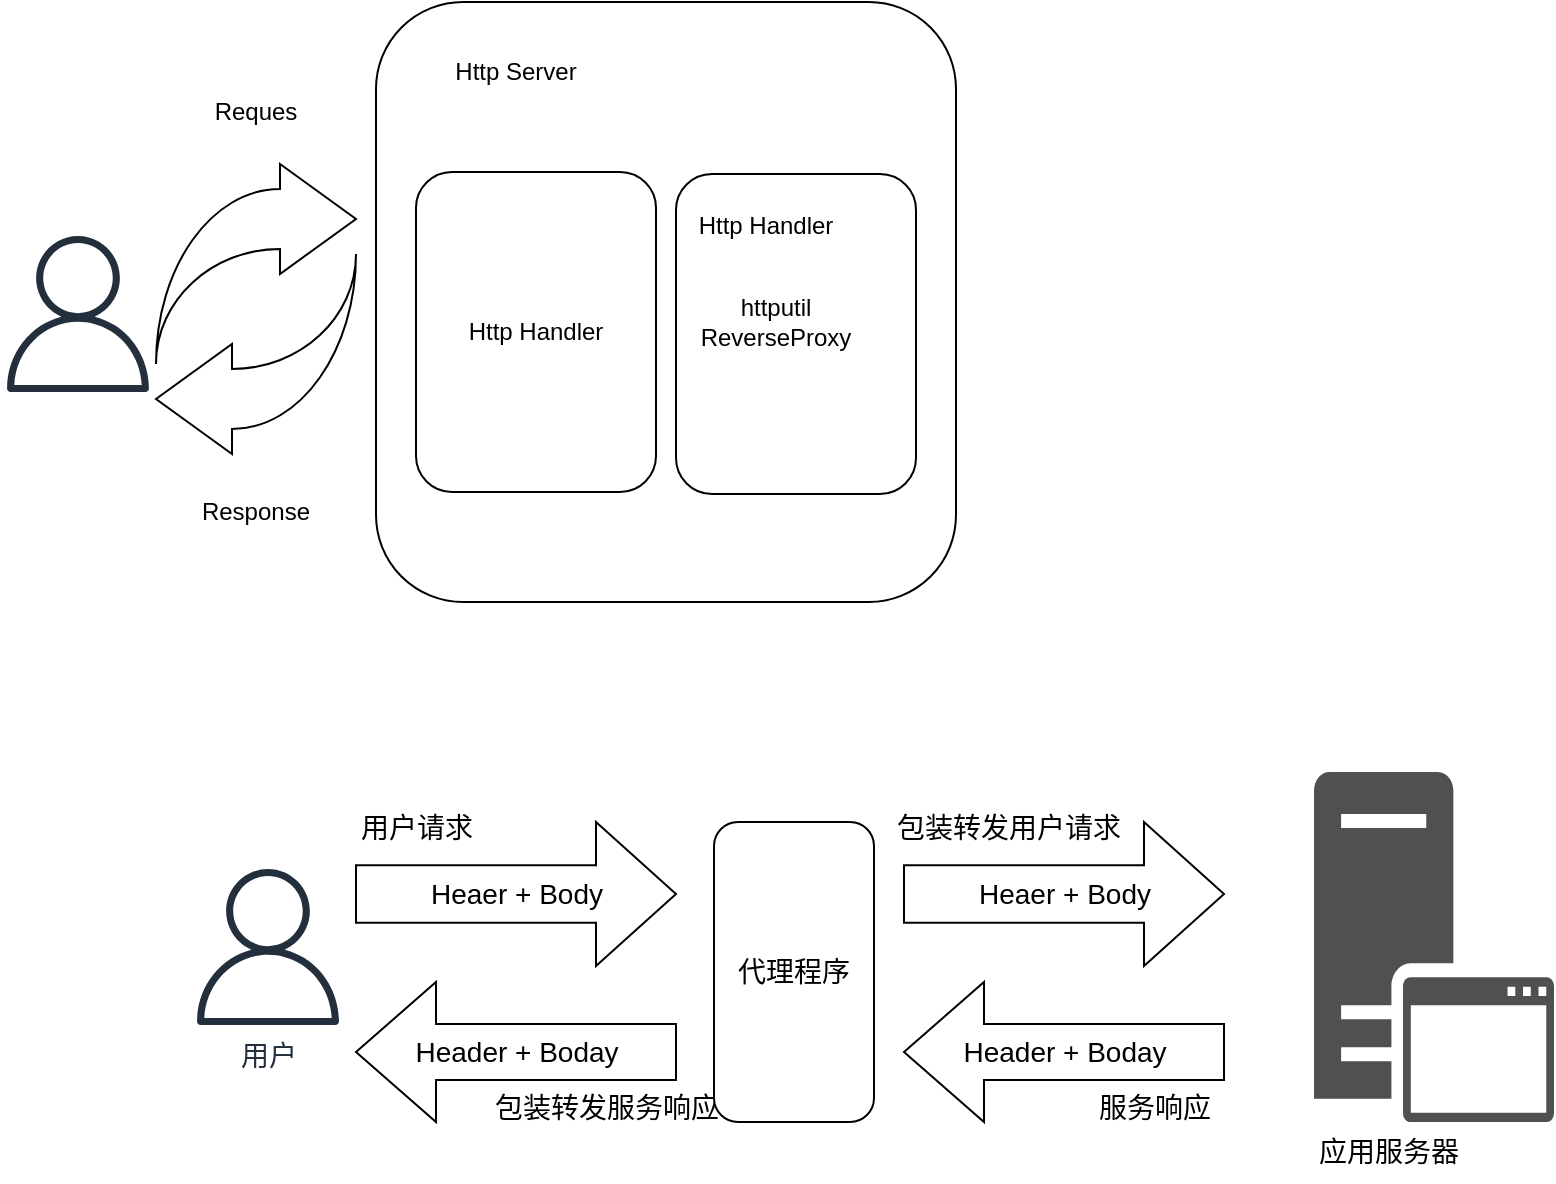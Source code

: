 <mxfile version="22.1.7" type="device">
  <diagram name="第 1 页" id="1_k720aexj-BbP2dHmaf">
    <mxGraphModel dx="1050" dy="557" grid="1" gridSize="10" guides="1" tooltips="1" connect="1" arrows="1" fold="1" page="1" pageScale="1" pageWidth="827" pageHeight="1169" math="0" shadow="0">
      <root>
        <mxCell id="0" />
        <mxCell id="1" parent="0" />
        <mxCell id="xFw1VyBUbrsHoaSPyLuQ-2" value="" style="rounded=1;whiteSpace=wrap;html=1;" vertex="1" parent="1">
          <mxGeometry x="250" y="80" width="290" height="300" as="geometry" />
        </mxCell>
        <mxCell id="xFw1VyBUbrsHoaSPyLuQ-3" value="Http Server" style="text;html=1;strokeColor=none;fillColor=none;align=center;verticalAlign=middle;whiteSpace=wrap;rounded=0;" vertex="1" parent="1">
          <mxGeometry x="250" y="100" width="140" height="30" as="geometry" />
        </mxCell>
        <mxCell id="xFw1VyBUbrsHoaSPyLuQ-7" value="Http Handler" style="rounded=1;whiteSpace=wrap;html=1;" vertex="1" parent="1">
          <mxGeometry x="270" y="165" width="120" height="160" as="geometry" />
        </mxCell>
        <mxCell id="xFw1VyBUbrsHoaSPyLuQ-8" value="" style="rounded=1;whiteSpace=wrap;html=1;" vertex="1" parent="1">
          <mxGeometry x="400" y="166" width="120" height="160" as="geometry" />
        </mxCell>
        <mxCell id="xFw1VyBUbrsHoaSPyLuQ-16" value="Http Handler" style="text;html=1;strokeColor=none;fillColor=none;align=center;verticalAlign=middle;whiteSpace=wrap;rounded=0;" vertex="1" parent="1">
          <mxGeometry x="400" y="177" width="90" height="30" as="geometry" />
        </mxCell>
        <mxCell id="xFw1VyBUbrsHoaSPyLuQ-17" value="httputil&lt;br&gt;ReverseProxy" style="text;html=1;strokeColor=none;fillColor=none;align=center;verticalAlign=middle;whiteSpace=wrap;rounded=0;" vertex="1" parent="1">
          <mxGeometry x="420" y="225" width="60" height="30" as="geometry" />
        </mxCell>
        <mxCell id="xFw1VyBUbrsHoaSPyLuQ-19" value="" style="group" vertex="1" connectable="0" parent="1">
          <mxGeometry x="62" y="120" width="178" height="230" as="geometry" />
        </mxCell>
        <mxCell id="xFw1VyBUbrsHoaSPyLuQ-13" value="" style="sketch=0;outlineConnect=0;fontColor=#232F3E;gradientColor=none;fillColor=#232F3D;strokeColor=none;dashed=0;verticalLabelPosition=bottom;verticalAlign=top;align=center;html=1;fontSize=12;fontStyle=0;aspect=fixed;pointerEvents=1;shape=mxgraph.aws4.user;" vertex="1" parent="xFw1VyBUbrsHoaSPyLuQ-19">
          <mxGeometry y="77" width="78" height="78" as="geometry" />
        </mxCell>
        <mxCell id="xFw1VyBUbrsHoaSPyLuQ-18" value="" style="group" vertex="1" connectable="0" parent="xFw1VyBUbrsHoaSPyLuQ-19">
          <mxGeometry x="78" width="100" height="230" as="geometry" />
        </mxCell>
        <mxCell id="xFw1VyBUbrsHoaSPyLuQ-11" value="" style="html=1;shadow=0;dashed=0;align=center;verticalAlign=middle;shape=mxgraph.arrows2.jumpInArrow;dy=15;dx=38;arrowHead=55;" vertex="1" parent="xFw1VyBUbrsHoaSPyLuQ-18">
          <mxGeometry y="41" width="100" height="100" as="geometry" />
        </mxCell>
        <mxCell id="xFw1VyBUbrsHoaSPyLuQ-12" value="" style="html=1;shadow=0;dashed=0;align=center;verticalAlign=middle;shape=mxgraph.arrows2.jumpInArrow;dy=15;dx=38;arrowHead=55;direction=west;" vertex="1" parent="xFw1VyBUbrsHoaSPyLuQ-18">
          <mxGeometry y="86" width="100" height="100" as="geometry" />
        </mxCell>
        <mxCell id="xFw1VyBUbrsHoaSPyLuQ-14" value="Response" style="text;html=1;strokeColor=none;fillColor=none;align=center;verticalAlign=middle;whiteSpace=wrap;rounded=0;" vertex="1" parent="xFw1VyBUbrsHoaSPyLuQ-18">
          <mxGeometry x="20" y="200" width="60" height="30" as="geometry" />
        </mxCell>
        <mxCell id="xFw1VyBUbrsHoaSPyLuQ-15" value="Reques" style="text;html=1;strokeColor=none;fillColor=none;align=center;verticalAlign=middle;whiteSpace=wrap;rounded=0;" vertex="1" parent="xFw1VyBUbrsHoaSPyLuQ-18">
          <mxGeometry x="20" width="60" height="30" as="geometry" />
        </mxCell>
        <mxCell id="xFw1VyBUbrsHoaSPyLuQ-20" value="用户" style="sketch=0;outlineConnect=0;fontColor=#232F3E;gradientColor=none;fillColor=#232F3D;strokeColor=none;dashed=0;verticalLabelPosition=bottom;verticalAlign=top;align=center;html=1;fontSize=14;fontStyle=0;aspect=fixed;pointerEvents=1;shape=mxgraph.aws4.user;" vertex="1" parent="1">
          <mxGeometry x="157" y="513.5" width="78" height="78" as="geometry" />
        </mxCell>
        <mxCell id="xFw1VyBUbrsHoaSPyLuQ-24" value="Heaer + Body" style="html=1;shadow=0;dashed=0;align=center;verticalAlign=middle;shape=mxgraph.arrows2.arrow;dy=0.6;dx=40;notch=0;fontSize=14;" vertex="1" parent="1">
          <mxGeometry x="240" y="490" width="160" height="72" as="geometry" />
        </mxCell>
        <mxCell id="xFw1VyBUbrsHoaSPyLuQ-25" value="用户请求" style="text;html=1;align=center;verticalAlign=middle;resizable=0;points=[];autosize=1;strokeColor=none;fillColor=none;fontSize=14;" vertex="1" parent="1">
          <mxGeometry x="230" y="478" width="80" height="30" as="geometry" />
        </mxCell>
        <mxCell id="xFw1VyBUbrsHoaSPyLuQ-26" value="Header + Boday" style="html=1;shadow=0;dashed=0;align=center;verticalAlign=middle;shape=mxgraph.arrows2.arrow;dy=0.6;dx=40;flipH=1;notch=0;fontSize=14;" vertex="1" parent="1">
          <mxGeometry x="240" y="570" width="160" height="70" as="geometry" />
        </mxCell>
        <mxCell id="xFw1VyBUbrsHoaSPyLuQ-27" value="包装转发服务响应" style="text;html=1;align=center;verticalAlign=middle;resizable=0;points=[];autosize=1;strokeColor=none;fillColor=none;fontSize=14;" vertex="1" parent="1">
          <mxGeometry x="295" y="618" width="140" height="30" as="geometry" />
        </mxCell>
        <mxCell id="xFw1VyBUbrsHoaSPyLuQ-28" value="代理程序" style="rounded=1;whiteSpace=wrap;html=1;fontSize=14;" vertex="1" parent="1">
          <mxGeometry x="419" y="490" width="80" height="150" as="geometry" />
        </mxCell>
        <mxCell id="xFw1VyBUbrsHoaSPyLuQ-33" value="Heaer + Body" style="html=1;shadow=0;dashed=0;align=center;verticalAlign=middle;shape=mxgraph.arrows2.arrow;dy=0.6;dx=40;notch=0;fontSize=14;" vertex="1" parent="1">
          <mxGeometry x="514" y="490" width="160" height="72" as="geometry" />
        </mxCell>
        <mxCell id="xFw1VyBUbrsHoaSPyLuQ-34" value="包装转发用户请求" style="text;html=1;align=center;verticalAlign=middle;resizable=0;points=[];autosize=1;strokeColor=none;fillColor=none;fontSize=14;" vertex="1" parent="1">
          <mxGeometry x="496" y="478" width="140" height="30" as="geometry" />
        </mxCell>
        <mxCell id="xFw1VyBUbrsHoaSPyLuQ-35" value="Header + Boday" style="html=1;shadow=0;dashed=0;align=center;verticalAlign=middle;shape=mxgraph.arrows2.arrow;dy=0.6;dx=40;flipH=1;notch=0;fontSize=14;" vertex="1" parent="1">
          <mxGeometry x="514" y="570" width="160" height="70" as="geometry" />
        </mxCell>
        <mxCell id="xFw1VyBUbrsHoaSPyLuQ-36" value="服务响应" style="text;html=1;align=center;verticalAlign=middle;resizable=0;points=[];autosize=1;strokeColor=none;fillColor=none;fontSize=14;" vertex="1" parent="1">
          <mxGeometry x="599" y="618" width="80" height="30" as="geometry" />
        </mxCell>
        <mxCell id="xFw1VyBUbrsHoaSPyLuQ-38" value="" style="sketch=0;pointerEvents=1;shadow=0;dashed=0;html=1;strokeColor=none;fillColor=#505050;labelPosition=center;verticalLabelPosition=bottom;verticalAlign=top;outlineConnect=0;align=center;shape=mxgraph.office.servers.application_server;fontSize=14;" vertex="1" parent="1">
          <mxGeometry x="719" y="465" width="120" height="175" as="geometry" />
        </mxCell>
        <mxCell id="xFw1VyBUbrsHoaSPyLuQ-39" value="应用服务器" style="text;html=1;align=center;verticalAlign=middle;resizable=0;points=[];autosize=1;strokeColor=none;fillColor=none;fontSize=14;" vertex="1" parent="1">
          <mxGeometry x="711" y="640" width="90" height="30" as="geometry" />
        </mxCell>
      </root>
    </mxGraphModel>
  </diagram>
</mxfile>
